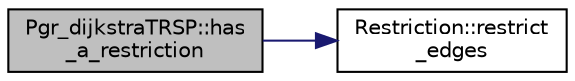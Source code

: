 digraph "Pgr_dijkstraTRSP::has_a_restriction"
{
  edge [fontname="Helvetica",fontsize="10",labelfontname="Helvetica",labelfontsize="10"];
  node [fontname="Helvetica",fontsize="10",shape=record];
  rankdir="LR";
  Node53 [label="Pgr_dijkstraTRSP::has\l_a_restriction",height=0.2,width=0.4,color="black", fillcolor="grey75", style="filled", fontcolor="black"];
  Node53 -> Node54 [color="midnightblue",fontsize="10",style="solid",fontname="Helvetica"];
  Node54 [label="Restriction::restrict\l_edges",height=0.2,width=0.4,color="black", fillcolor="white", style="filled",URL="$classRestriction.html#a87625dee907fcb5cdc512e4dfcc51dd3"];
}

